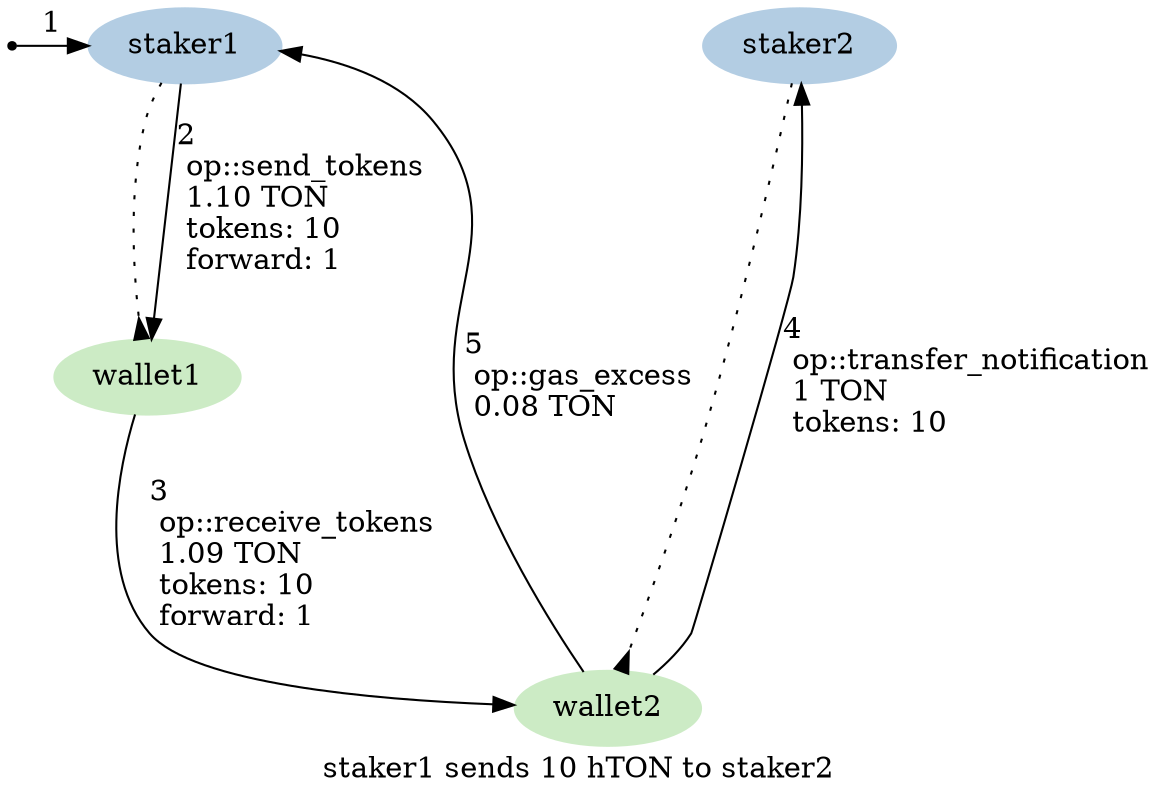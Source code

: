 digraph {
    label="staker1 sends 10 hTON to staker2"
    node [ colorscheme=pastel19 style=filled ]

    /* Entities */
    external [ shape=point ]
    staker1 [ color=2 ]
    staker2 [ color=2 ]
    wallet1 [ color=3 ]
    wallet2 [ color=3 ]

    /* Relationships */
    staker1 -> wallet1 [ arrowhead=inv style=dotted ]
    staker2 -> wallet2 [ arrowhead=inv style=dotted ]
    external -> staker1 [ label="1" ]
    staker1 -> wallet1 [ label="2\l op::send_tokens\l 1.10 TON\l tokens: 10\l forward: 1\l" ]
    wallet1 -> wallet2 [ label="3\l op::receive_tokens\l 1.09 TON\l tokens: 10\l forward: 1\l" ]
    wallet2 -> staker2 [ label="4\l op::transfer_notification\l 1 TON\l tokens: 10\l" ]
    wallet2 -> staker1 [ label="5\l op::gas_excess\l 0.08 TON\l" ]

    /* Ranks */
    { rank=min external staker1 staker2 }
}
